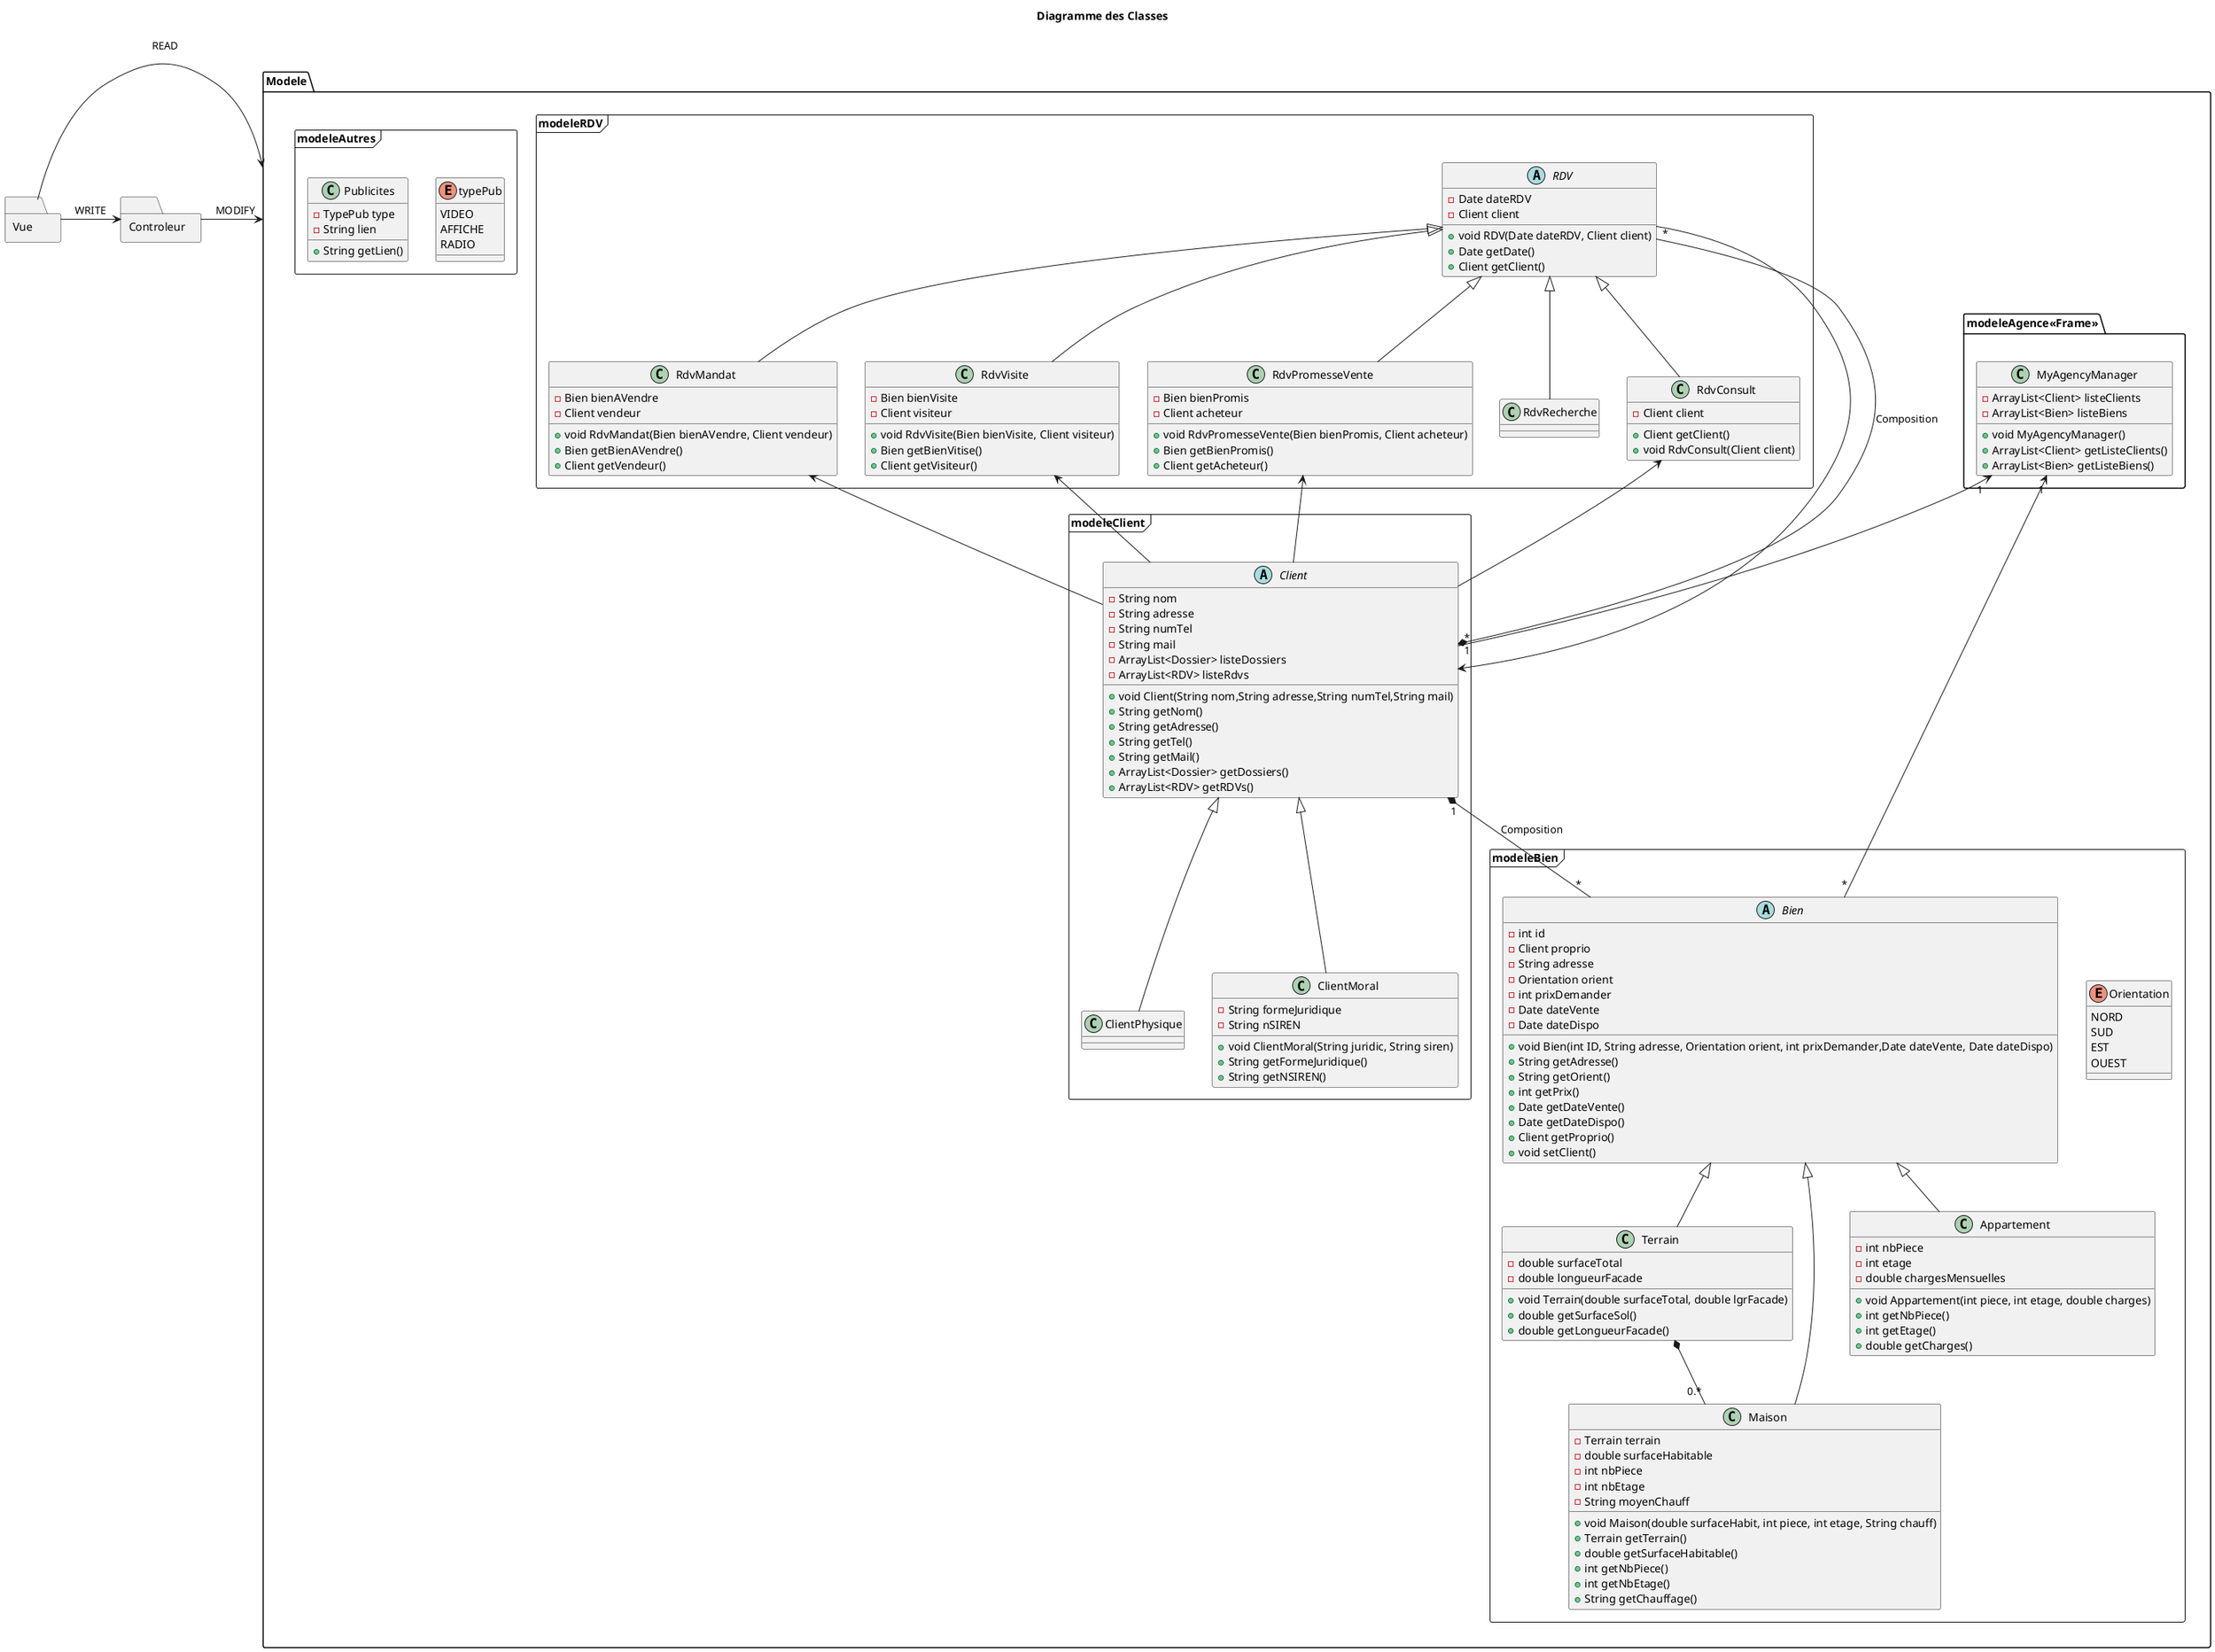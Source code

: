 @startuml

title Diagramme des Classes

package Modele <<Folder>> {

    package modeleAgence<<Frame>> {
        class MyAgencyManager {
          -ArrayList<Client> listeClients
          -ArrayList<Bien> listeBiens
          +void MyAgencyManager()
          +ArrayList<Client> getListeClients()
          +ArrayList<Bien> getListeBiens()
        }
    }
    package modeleClient <<Frame>> {
        abstract Client {
          -String nom
          -String adresse
          -String numTel
          -String mail
          -ArrayList<Dossier> listeDossiers
          -ArrayList<RDV> listeRdvs
          +void Client(String nom,String adresse,String numTel,String mail)
          +String getNom()
          +String getAdresse()
          +String getTel()
          +String getMail()
          +ArrayList<Dossier> getDossiers()
          +ArrayList<RDV> getRDVs()
        }
        class ClientPhysique extends Client{
        }
    
        class ClientMoral extends Client{
        -String formeJuridique
        -String nSIREN
        +void ClientMoral(String juridic, String siren)
        +String getFormeJuridique()
        +String getNSIREN()
        }
    }

    package modeleBien <<Frame>> {
        enum Orientation{
            NORD
            SUD
            EST
            OUEST
         }
        abstract Bien {
            -int id
            -Client proprio
            -String adresse
            -Orientation orient
            -int prixDemander
            -Date dateVente
            -Date dateDispo
            +void Bien(int ID, String adresse, Orientation orient, int prixDemander,Date dateVente, Date dateDispo) 
            +String getAdresse()
            +String getOrient()
            +int getPrix()
            +Date getDateVente()
            +Date getDateDispo()
            +Client getProprio()
            +void setClient()
        }
        class Terrain extends Bien{
            -double surfaceTotal
            -double longueurFacade
            +void Terrain(double surfaceTotal, double lgrFacade)
            +double getSurfaceSol()
            +double getLongueurFacade()
        }
        class Maison extends Bien{
            -Terrain terrain
            -double surfaceHabitable
            -int nbPiece
            -int nbEtage
            -String moyenChauff
            +void Maison(double surfaceHabit, int piece, int etage, String chauff)
            +Terrain getTerrain()
            +double getSurfaceHabitable()
            +int getNbPiece()
            +int getNbEtage()
            +String getChauffage()
        }
        class Appartement extends Bien{
            -int nbPiece
            -int etage
            -double chargesMensuelles
            +void Appartement(int piece, int etage, double charges)
            +int getNbPiece()
            +int getEtage()
            +double getCharges()
        }
        Terrain  *-- "0.*" Maison
    }

    package modeleRDV <<Frame>> {
        abstract RDV{
            -Date dateRDV
            -Client client
            +void RDV(Date dateRDV, Client client)
            +Date getDate()
            +Client getClient()
        }

        class RdvMandat extends RDV{
            -Bien bienAVendre
            -Client vendeur
            +void RdvMandat(Bien bienAVendre, Client vendeur)
            +Bien getBienAVendre()
            +Client getVendeur()
        }

        class RdvVisite extends RDV{
            -Bien bienVisite
            -Client visiteur
            +void RdvVisite(Bien bienVisite, Client visiteur)
            +Bien getBienVitise()
            +Client getVisiteur()
        }

        class RdvPromesseVente extends RDV{
            -Bien bienPromis
            -Client acheteur
            +void RdvPromesseVente(Bien bienPromis, Client acheteur)
            +Bien getBienPromis()
            +Client getAcheteur()
        }

        class RdvRecherche extends RDV{
        }

        class RdvConsult extends RDV{
            -Client client
            +Client getClient()
            +void RdvConsult(Client client)

        }
    }

    package modeleAutres <<Frame>> {
	
		enum typePub{
		  VIDEO
		  AFFICHE
		  RADIO
		}
        class Publicites{
          -TypePub type
          -String lien
          +String getLien()
        }
    }
    
    MyAgencyManager "1" <-- "*" Client
    MyAgencyManager "1" <-- "*" Bien
    
    Client <--  RDV
    
    RdvMandat  <--  Client
    RdvVisite  <--  Client
    RdvPromesseVente  <--  Client
    RdvConsult  <--  Client
}

Client "1" *-- "*" Bien: Composition
Client "1" *-- "*" RDV: Composition

package Vue <<Folder>> {
}

package Controleur <<Folder>> {
}

Vue -> Modele : READ
Vue -> Controleur : WRITE
Controleur -> Modele : MODIFY


@enduml
